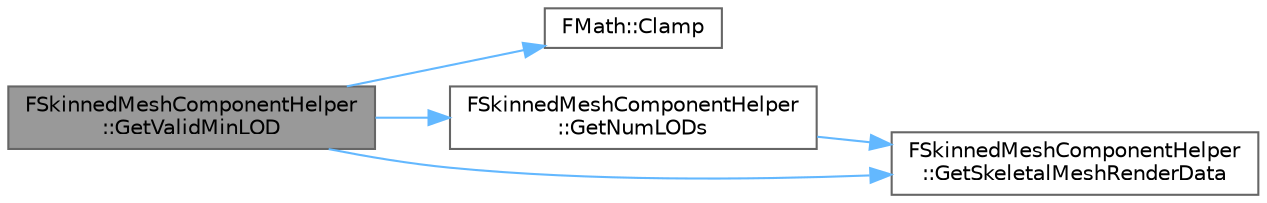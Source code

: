 digraph "FSkinnedMeshComponentHelper::GetValidMinLOD"
{
 // INTERACTIVE_SVG=YES
 // LATEX_PDF_SIZE
  bgcolor="transparent";
  edge [fontname=Helvetica,fontsize=10,labelfontname=Helvetica,labelfontsize=10];
  node [fontname=Helvetica,fontsize=10,shape=box,height=0.2,width=0.4];
  rankdir="LR";
  Node1 [id="Node000001",label="FSkinnedMeshComponentHelper\l::GetValidMinLOD",height=0.2,width=0.4,color="gray40", fillcolor="grey60", style="filled", fontcolor="black",tooltip=" "];
  Node1 -> Node2 [id="edge1_Node000001_Node000002",color="steelblue1",style="solid",tooltip=" "];
  Node2 [id="Node000002",label="FMath::Clamp",height=0.2,width=0.4,color="grey40", fillcolor="white", style="filled",URL="$dc/d20/structFMath.html#a7dbca5929b2ea7f13304eb4c927dab6c",tooltip="Clamps X to be between Min and Max, inclusive."];
  Node1 -> Node3 [id="edge2_Node000001_Node000003",color="steelblue1",style="solid",tooltip=" "];
  Node3 [id="Node000003",label="FSkinnedMeshComponentHelper\l::GetNumLODs",height=0.2,width=0.4,color="grey40", fillcolor="white", style="filled",URL="$d5/dc7/classFSkinnedMeshComponentHelper.html#aaafc004685577c471b2658fb103ed3c6",tooltip=" "];
  Node3 -> Node4 [id="edge3_Node000003_Node000004",color="steelblue1",style="solid",tooltip=" "];
  Node4 [id="Node000004",label="FSkinnedMeshComponentHelper\l::GetSkeletalMeshRenderData",height=0.2,width=0.4,color="grey40", fillcolor="white", style="filled",URL="$d5/dc7/classFSkinnedMeshComponentHelper.html#a18d17c5ab31a1e334b89493c377b1d6b",tooltip=" "];
  Node1 -> Node4 [id="edge4_Node000001_Node000004",color="steelblue1",style="solid",tooltip=" "];
}
